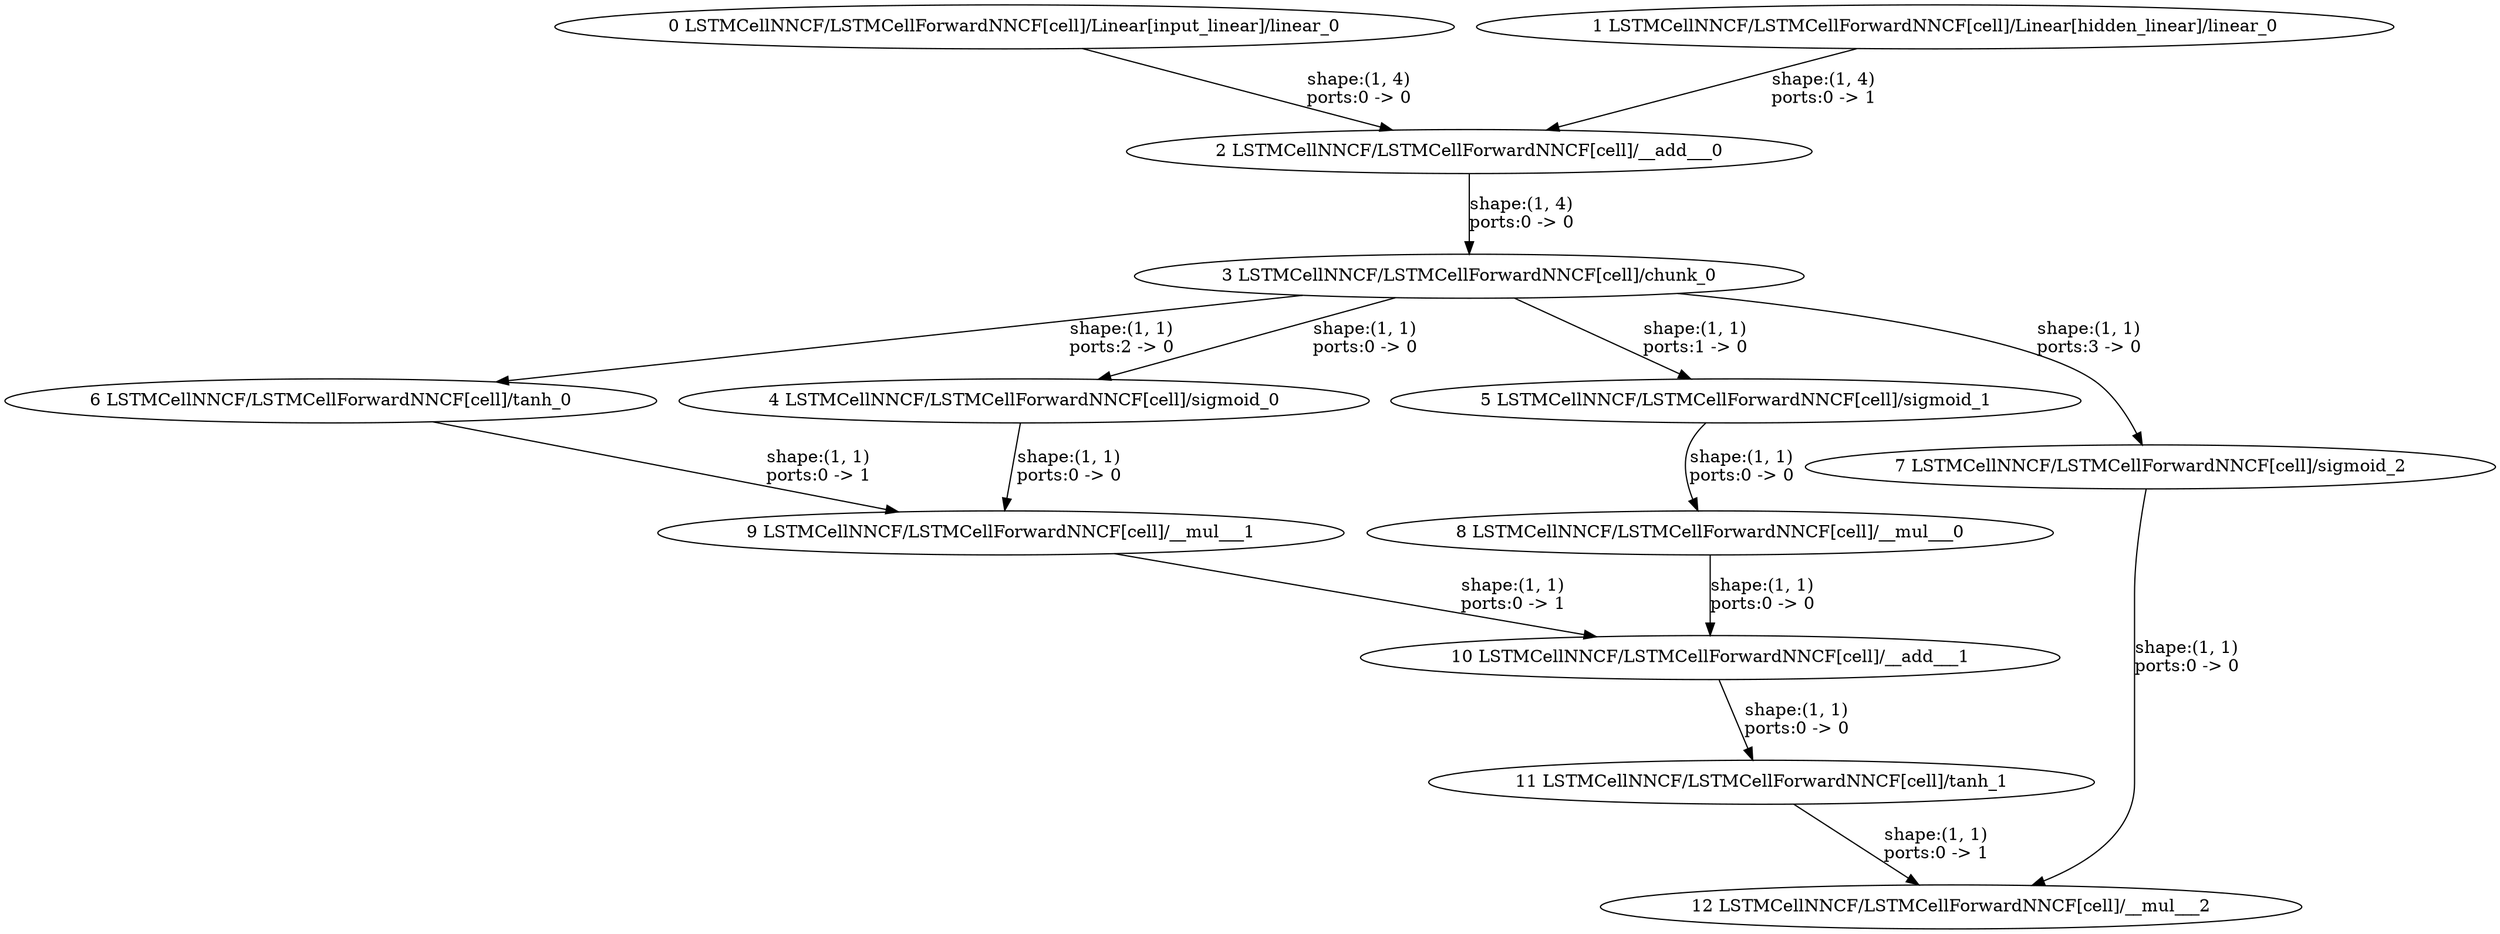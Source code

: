 strict digraph  {
"0 LSTMCellNNCF/LSTMCellForwardNNCF[cell]/Linear[input_linear]/linear_0" [id=0, type=linear];
"1 LSTMCellNNCF/LSTMCellForwardNNCF[cell]/Linear[hidden_linear]/linear_0" [id=1, type=linear];
"2 LSTMCellNNCF/LSTMCellForwardNNCF[cell]/__add___0" [id=2, type=__add__];
"3 LSTMCellNNCF/LSTMCellForwardNNCF[cell]/chunk_0" [id=3, type=chunk];
"4 LSTMCellNNCF/LSTMCellForwardNNCF[cell]/sigmoid_0" [id=4, type=sigmoid];
"5 LSTMCellNNCF/LSTMCellForwardNNCF[cell]/sigmoid_1" [id=5, type=sigmoid];
"6 LSTMCellNNCF/LSTMCellForwardNNCF[cell]/tanh_0" [id=6, type=tanh];
"7 LSTMCellNNCF/LSTMCellForwardNNCF[cell]/sigmoid_2" [id=7, type=sigmoid];
"8 LSTMCellNNCF/LSTMCellForwardNNCF[cell]/__mul___0" [id=8, type=__mul__];
"9 LSTMCellNNCF/LSTMCellForwardNNCF[cell]/__mul___1" [id=9, type=__mul__];
"10 LSTMCellNNCF/LSTMCellForwardNNCF[cell]/__add___1" [id=10, type=__add__];
"11 LSTMCellNNCF/LSTMCellForwardNNCF[cell]/tanh_1" [id=11, type=tanh];
"12 LSTMCellNNCF/LSTMCellForwardNNCF[cell]/__mul___2" [id=12, type=__mul__];
"0 LSTMCellNNCF/LSTMCellForwardNNCF[cell]/Linear[input_linear]/linear_0" -> "2 LSTMCellNNCF/LSTMCellForwardNNCF[cell]/__add___0"  [label="shape:(1, 4)\nports:0 -> 0", style=solid];
"1 LSTMCellNNCF/LSTMCellForwardNNCF[cell]/Linear[hidden_linear]/linear_0" -> "2 LSTMCellNNCF/LSTMCellForwardNNCF[cell]/__add___0"  [label="shape:(1, 4)\nports:0 -> 1", style=solid];
"2 LSTMCellNNCF/LSTMCellForwardNNCF[cell]/__add___0" -> "3 LSTMCellNNCF/LSTMCellForwardNNCF[cell]/chunk_0"  [label="shape:(1, 4)\nports:0 -> 0", style=solid];
"3 LSTMCellNNCF/LSTMCellForwardNNCF[cell]/chunk_0" -> "4 LSTMCellNNCF/LSTMCellForwardNNCF[cell]/sigmoid_0"  [label="shape:(1, 1)\nports:0 -> 0", style=solid];
"3 LSTMCellNNCF/LSTMCellForwardNNCF[cell]/chunk_0" -> "5 LSTMCellNNCF/LSTMCellForwardNNCF[cell]/sigmoid_1"  [label="shape:(1, 1)\nports:1 -> 0", style=solid];
"3 LSTMCellNNCF/LSTMCellForwardNNCF[cell]/chunk_0" -> "6 LSTMCellNNCF/LSTMCellForwardNNCF[cell]/tanh_0"  [label="shape:(1, 1)\nports:2 -> 0", style=solid];
"3 LSTMCellNNCF/LSTMCellForwardNNCF[cell]/chunk_0" -> "7 LSTMCellNNCF/LSTMCellForwardNNCF[cell]/sigmoid_2"  [label="shape:(1, 1)\nports:3 -> 0", style=solid];
"4 LSTMCellNNCF/LSTMCellForwardNNCF[cell]/sigmoid_0" -> "9 LSTMCellNNCF/LSTMCellForwardNNCF[cell]/__mul___1"  [label="shape:(1, 1)\nports:0 -> 0", style=solid];
"5 LSTMCellNNCF/LSTMCellForwardNNCF[cell]/sigmoid_1" -> "8 LSTMCellNNCF/LSTMCellForwardNNCF[cell]/__mul___0"  [label="shape:(1, 1)\nports:0 -> 0", style=solid];
"6 LSTMCellNNCF/LSTMCellForwardNNCF[cell]/tanh_0" -> "9 LSTMCellNNCF/LSTMCellForwardNNCF[cell]/__mul___1"  [label="shape:(1, 1)\nports:0 -> 1", style=solid];
"7 LSTMCellNNCF/LSTMCellForwardNNCF[cell]/sigmoid_2" -> "12 LSTMCellNNCF/LSTMCellForwardNNCF[cell]/__mul___2"  [label="shape:(1, 1)\nports:0 -> 0", style=solid];
"8 LSTMCellNNCF/LSTMCellForwardNNCF[cell]/__mul___0" -> "10 LSTMCellNNCF/LSTMCellForwardNNCF[cell]/__add___1"  [label="shape:(1, 1)\nports:0 -> 0", style=solid];
"9 LSTMCellNNCF/LSTMCellForwardNNCF[cell]/__mul___1" -> "10 LSTMCellNNCF/LSTMCellForwardNNCF[cell]/__add___1"  [label="shape:(1, 1)\nports:0 -> 1", style=solid];
"10 LSTMCellNNCF/LSTMCellForwardNNCF[cell]/__add___1" -> "11 LSTMCellNNCF/LSTMCellForwardNNCF[cell]/tanh_1"  [label="shape:(1, 1)\nports:0 -> 0", style=solid];
"11 LSTMCellNNCF/LSTMCellForwardNNCF[cell]/tanh_1" -> "12 LSTMCellNNCF/LSTMCellForwardNNCF[cell]/__mul___2"  [label="shape:(1, 1)\nports:0 -> 1", style=solid];
}
